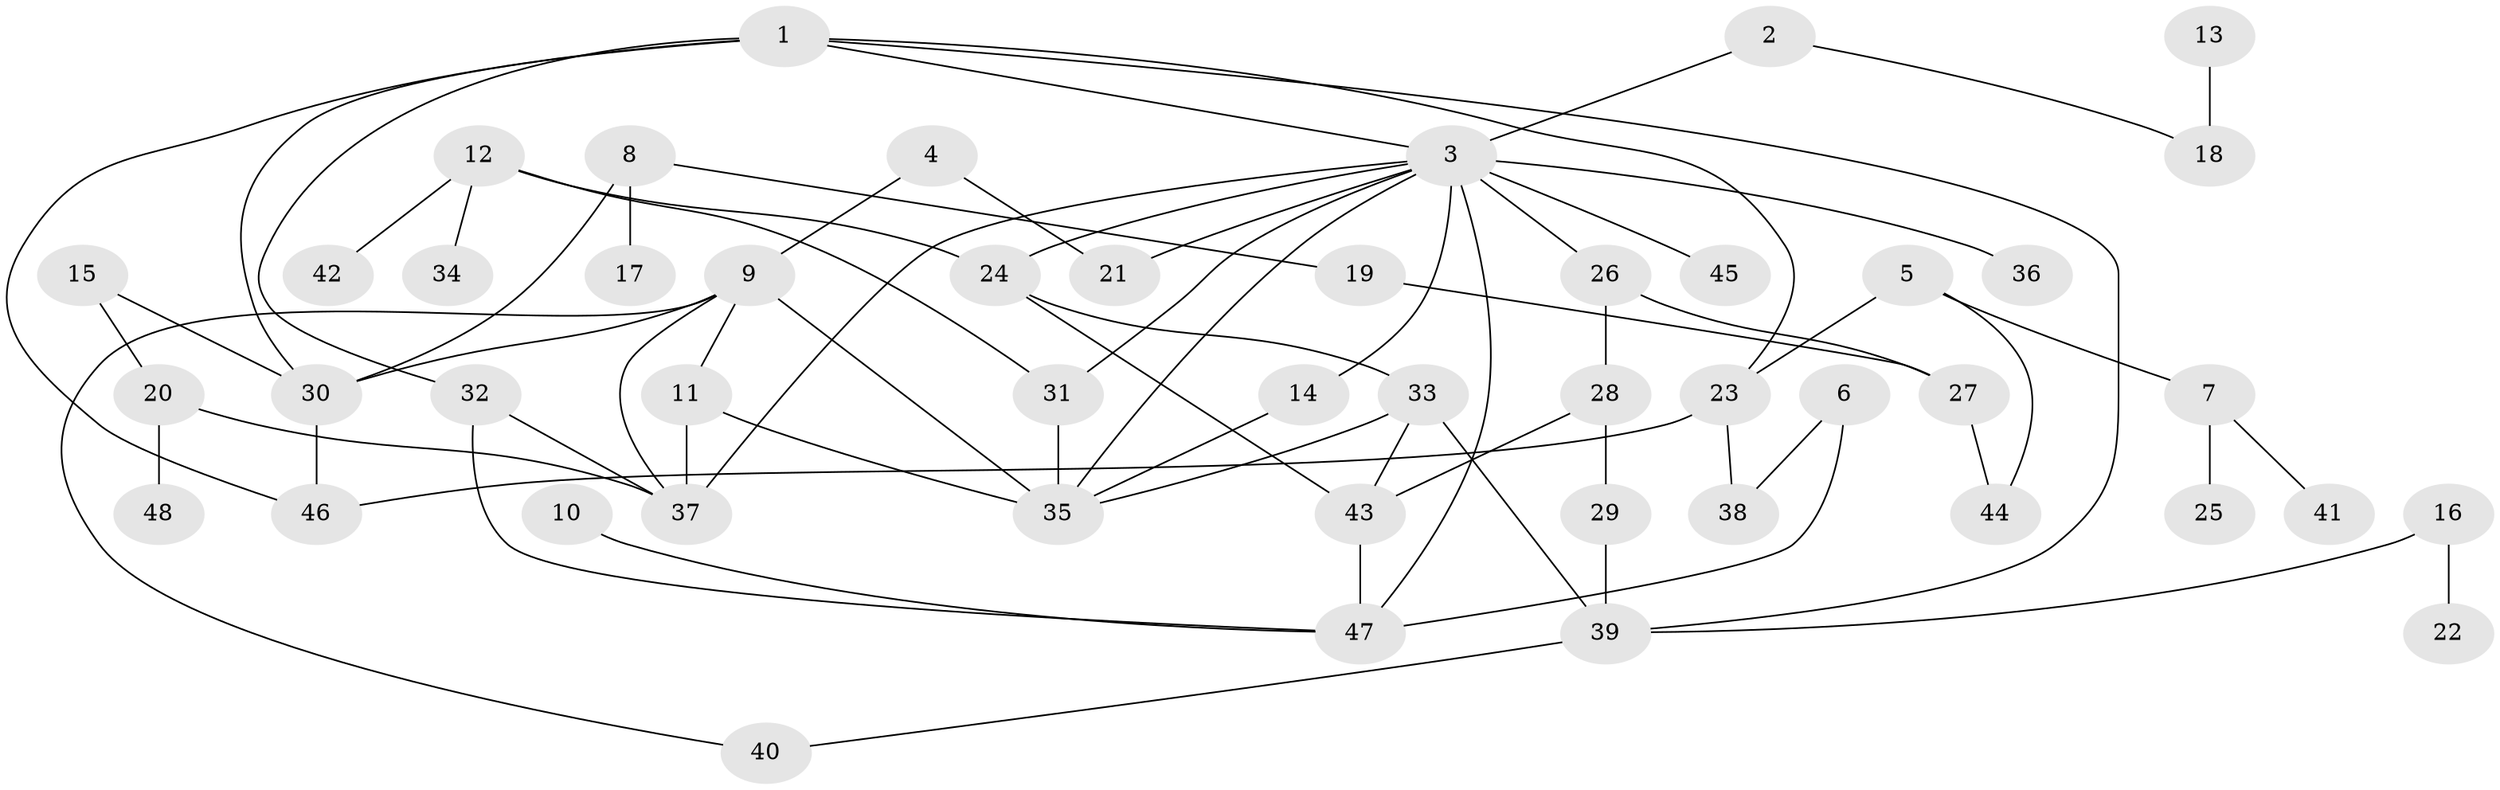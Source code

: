 // original degree distribution, {3: 0.16842105263157894, 10: 0.010526315789473684, 2: 0.30526315789473685, 4: 0.08421052631578947, 5: 0.07368421052631578, 6: 0.031578947368421054, 7: 0.010526315789473684, 1: 0.3157894736842105}
// Generated by graph-tools (version 1.1) at 2025/00/03/09/25 03:00:56]
// undirected, 48 vertices, 70 edges
graph export_dot {
graph [start="1"]
  node [color=gray90,style=filled];
  1;
  2;
  3;
  4;
  5;
  6;
  7;
  8;
  9;
  10;
  11;
  12;
  13;
  14;
  15;
  16;
  17;
  18;
  19;
  20;
  21;
  22;
  23;
  24;
  25;
  26;
  27;
  28;
  29;
  30;
  31;
  32;
  33;
  34;
  35;
  36;
  37;
  38;
  39;
  40;
  41;
  42;
  43;
  44;
  45;
  46;
  47;
  48;
  1 -- 3 [weight=1.0];
  1 -- 23 [weight=1.0];
  1 -- 30 [weight=1.0];
  1 -- 32 [weight=1.0];
  1 -- 39 [weight=1.0];
  1 -- 46 [weight=1.0];
  2 -- 3 [weight=1.0];
  2 -- 18 [weight=1.0];
  3 -- 14 [weight=1.0];
  3 -- 21 [weight=1.0];
  3 -- 24 [weight=1.0];
  3 -- 26 [weight=1.0];
  3 -- 31 [weight=1.0];
  3 -- 35 [weight=1.0];
  3 -- 36 [weight=1.0];
  3 -- 37 [weight=1.0];
  3 -- 45 [weight=2.0];
  3 -- 47 [weight=1.0];
  4 -- 9 [weight=1.0];
  4 -- 21 [weight=1.0];
  5 -- 7 [weight=1.0];
  5 -- 23 [weight=1.0];
  5 -- 44 [weight=1.0];
  6 -- 38 [weight=1.0];
  6 -- 47 [weight=1.0];
  7 -- 25 [weight=1.0];
  7 -- 41 [weight=1.0];
  8 -- 17 [weight=1.0];
  8 -- 19 [weight=1.0];
  8 -- 30 [weight=1.0];
  9 -- 11 [weight=1.0];
  9 -- 30 [weight=1.0];
  9 -- 35 [weight=1.0];
  9 -- 37 [weight=1.0];
  9 -- 40 [weight=1.0];
  10 -- 47 [weight=1.0];
  11 -- 35 [weight=1.0];
  11 -- 37 [weight=1.0];
  12 -- 24 [weight=1.0];
  12 -- 31 [weight=1.0];
  12 -- 34 [weight=1.0];
  12 -- 42 [weight=1.0];
  13 -- 18 [weight=1.0];
  14 -- 35 [weight=1.0];
  15 -- 20 [weight=1.0];
  15 -- 30 [weight=1.0];
  16 -- 22 [weight=1.0];
  16 -- 39 [weight=1.0];
  19 -- 27 [weight=1.0];
  20 -- 37 [weight=1.0];
  20 -- 48 [weight=1.0];
  23 -- 38 [weight=1.0];
  23 -- 46 [weight=1.0];
  24 -- 33 [weight=1.0];
  24 -- 43 [weight=1.0];
  26 -- 27 [weight=1.0];
  26 -- 28 [weight=1.0];
  27 -- 44 [weight=1.0];
  28 -- 29 [weight=1.0];
  28 -- 43 [weight=1.0];
  29 -- 39 [weight=1.0];
  30 -- 46 [weight=1.0];
  31 -- 35 [weight=2.0];
  32 -- 37 [weight=1.0];
  32 -- 47 [weight=1.0];
  33 -- 35 [weight=1.0];
  33 -- 39 [weight=1.0];
  33 -- 43 [weight=1.0];
  39 -- 40 [weight=1.0];
  43 -- 47 [weight=1.0];
}
